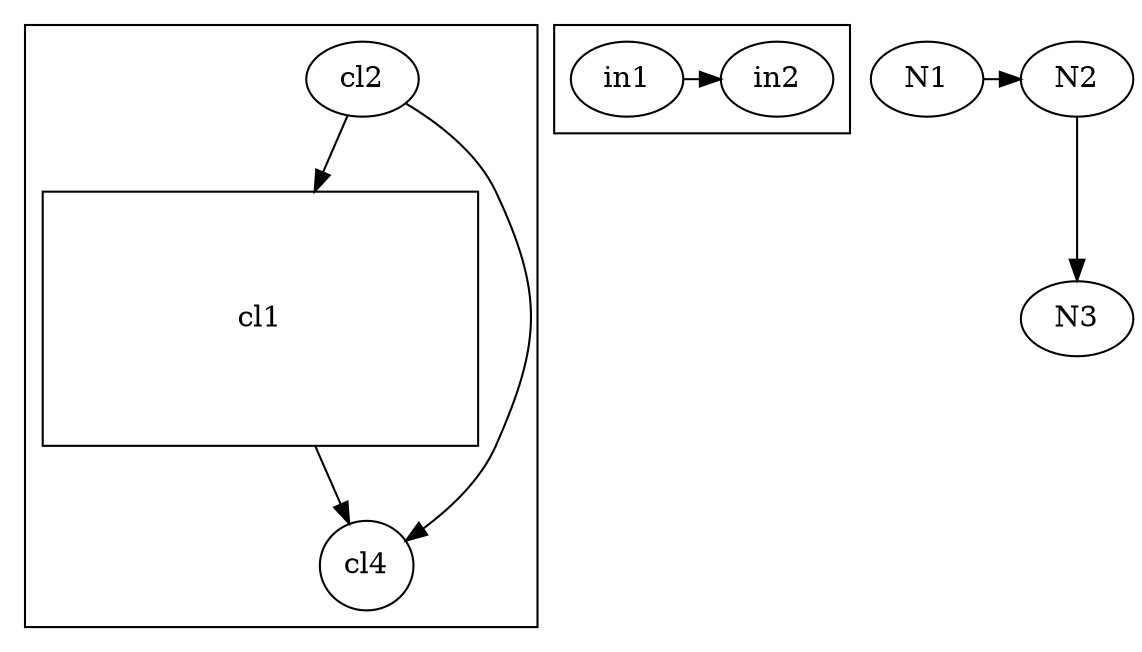 digraph foo {
 subgraph cluster02 {
 cl1 [shape=box, width=2.9, height=1.7];
 cl2;
 cl4 [width=0.6, height=0.6];
 cl2->cl1;
 cl1->cl4;
 cl2->cl4;
 }
 subgraph cluster01 {
   in1;
   in2;
   in1 -> in2 [minlen=0];
 }
 N1;
 N2;
 N3;
 N1->N2 [minlen=0];
 N2->N3;
}